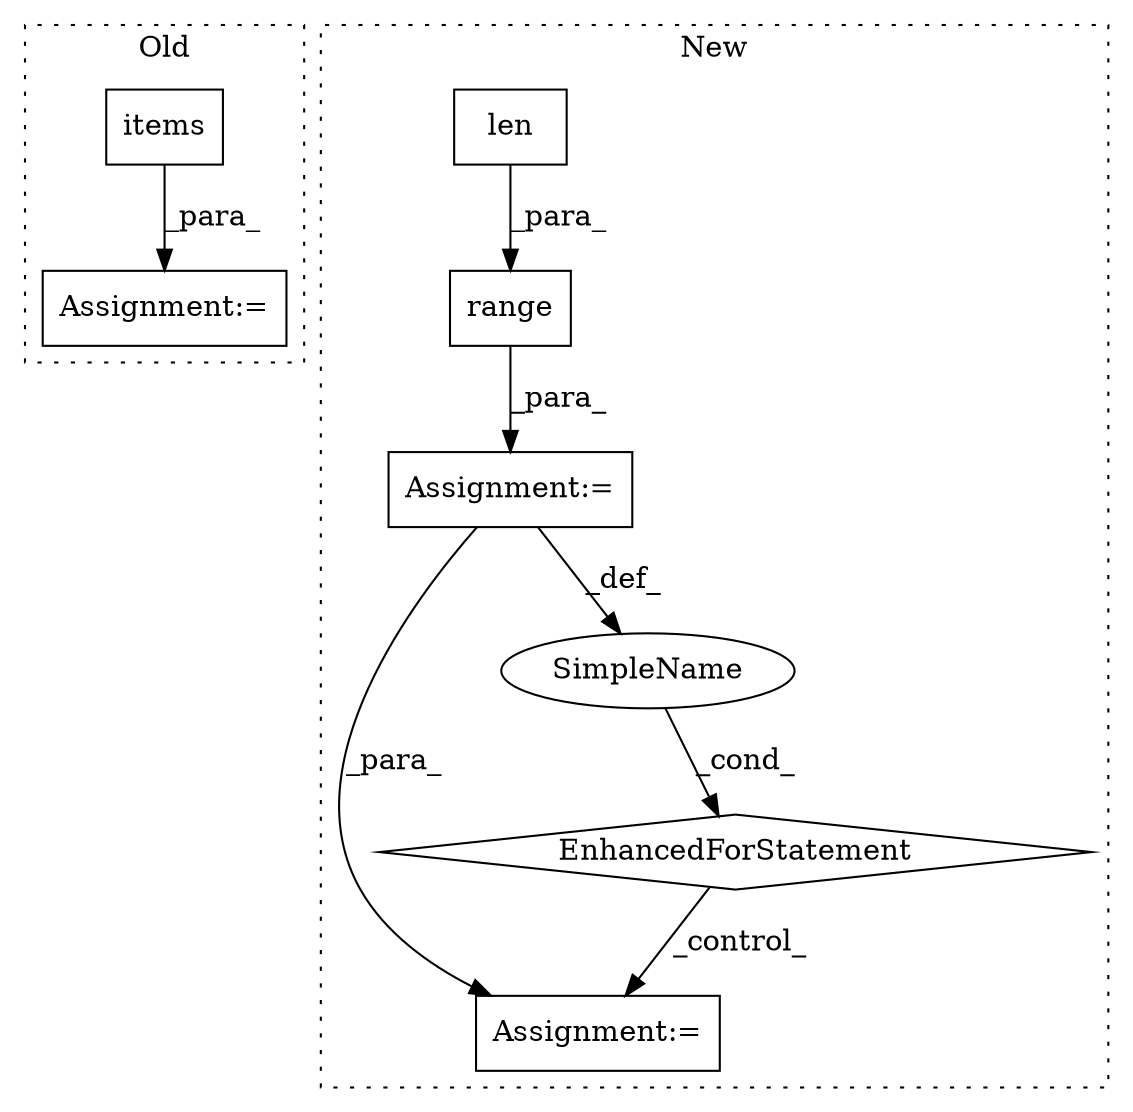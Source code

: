 digraph G {
subgraph cluster0 {
1 [label="items" a="32" s="6810" l="7" shape="box"];
4 [label="Assignment:=" a="7" s="6690,6817" l="83,2" shape="box"];
label = "Old";
style="dotted";
}
subgraph cluster1 {
2 [label="range" a="32" s="6234,6251" l="6,1" shape="box"];
3 [label="Assignment:=" a="7" s="6165,6252" l="61,2" shape="box"];
5 [label="len" a="32" s="6240,6250" l="4,1" shape="box"];
6 [label="EnhancedForStatement" a="70" s="6165,6252" l="61,2" shape="diamond"];
7 [label="Assignment:=" a="7" s="6304" l="1" shape="box"];
8 [label="SimpleName" a="42" s="6230" l="1" shape="ellipse"];
label = "New";
style="dotted";
}
1 -> 4 [label="_para_"];
2 -> 3 [label="_para_"];
3 -> 8 [label="_def_"];
3 -> 7 [label="_para_"];
5 -> 2 [label="_para_"];
6 -> 7 [label="_control_"];
8 -> 6 [label="_cond_"];
}